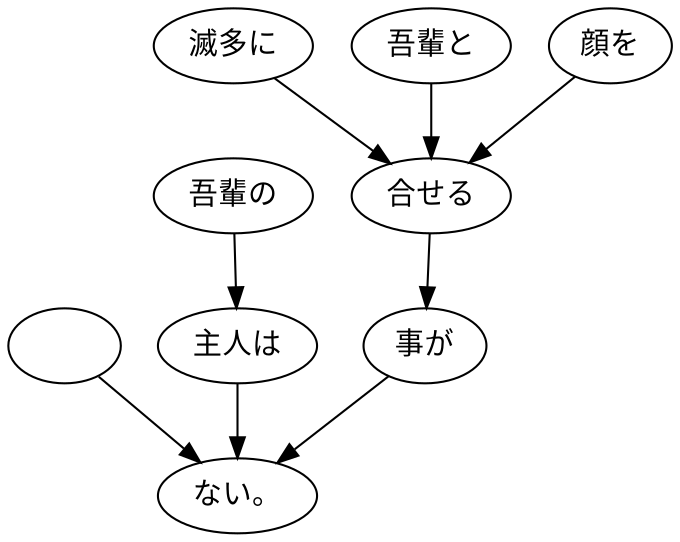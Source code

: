 digraph graph65 {
	node0 [label="　"];
	node1 [label="吾輩の"];
	node2 [label="主人は"];
	node3 [label="滅多に"];
	node4 [label="吾輩と"];
	node5 [label="顔を"];
	node6 [label="合せる"];
	node7 [label="事が"];
	node8 [label="ない。"];
	node0 -> node8;
	node1 -> node2;
	node2 -> node8;
	node3 -> node6;
	node4 -> node6;
	node5 -> node6;
	node6 -> node7;
	node7 -> node8;
}
